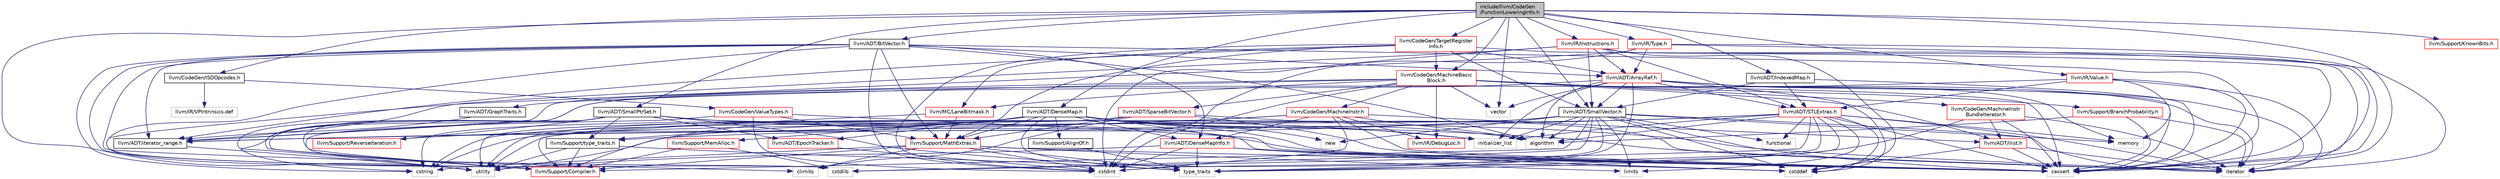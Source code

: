 digraph "include/llvm/CodeGen/FunctionLoweringInfo.h"
{
 // LATEX_PDF_SIZE
  bgcolor="transparent";
  edge [fontname="Helvetica",fontsize="10",labelfontname="Helvetica",labelfontsize="10"];
  node [fontname="Helvetica",fontsize="10",shape=record];
  Node1 [label="include/llvm/CodeGen\l/FunctionLoweringInfo.h",height=0.2,width=0.4,color="black", fillcolor="grey75", style="filled", fontcolor="black",tooltip=" "];
  Node1 -> Node2 [color="midnightblue",fontsize="10",style="solid",fontname="Helvetica"];
  Node2 [label="llvm/ADT/BitVector.h",height=0.2,width=0.4,color="black",URL="$BitVector_8h.html",tooltip=" "];
  Node2 -> Node3 [color="midnightblue",fontsize="10",style="solid",fontname="Helvetica"];
  Node3 [label="llvm/ADT/ArrayRef.h",height=0.2,width=0.4,color="red",URL="$ArrayRef_8h.html",tooltip=" "];
  Node3 -> Node29 [color="midnightblue",fontsize="10",style="solid",fontname="Helvetica"];
  Node29 [label="llvm/ADT/SmallVector.h",height=0.2,width=0.4,color="black",URL="$SmallVector_8h.html",tooltip=" "];
  Node29 -> Node11 [color="midnightblue",fontsize="10",style="solid",fontname="Helvetica"];
  Node11 [label="llvm/Support/Compiler.h",height=0.2,width=0.4,color="red",URL="$Compiler_8h.html",tooltip=" "];
  Node29 -> Node22 [color="midnightblue",fontsize="10",style="solid",fontname="Helvetica"];
  Node22 [label="llvm/Support/type_traits.h",height=0.2,width=0.4,color="black",URL="$type__traits_8h.html",tooltip=" "];
  Node22 -> Node11 [color="midnightblue",fontsize="10",style="solid",fontname="Helvetica"];
  Node22 -> Node18 [color="midnightblue",fontsize="10",style="solid",fontname="Helvetica"];
  Node18 [label="type_traits",height=0.2,width=0.4,color="grey75",tooltip=" "];
  Node22 -> Node23 [color="midnightblue",fontsize="10",style="solid",fontname="Helvetica"];
  Node23 [label="utility",height=0.2,width=0.4,color="grey75",tooltip=" "];
  Node29 -> Node24 [color="midnightblue",fontsize="10",style="solid",fontname="Helvetica"];
  Node24 [label="algorithm",height=0.2,width=0.4,color="grey75",tooltip=" "];
  Node29 -> Node25 [color="midnightblue",fontsize="10",style="solid",fontname="Helvetica"];
  Node25 [label="cassert",height=0.2,width=0.4,color="grey75",tooltip=" "];
  Node29 -> Node20 [color="midnightblue",fontsize="10",style="solid",fontname="Helvetica"];
  Node20 [label="cstddef",height=0.2,width=0.4,color="grey75",tooltip=" "];
  Node29 -> Node30 [color="midnightblue",fontsize="10",style="solid",fontname="Helvetica"];
  Node30 [label="cstdlib",height=0.2,width=0.4,color="grey75",tooltip=" "];
  Node29 -> Node19 [color="midnightblue",fontsize="10",style="solid",fontname="Helvetica"];
  Node19 [label="cstring",height=0.2,width=0.4,color="grey75",tooltip=" "];
  Node29 -> Node31 [color="midnightblue",fontsize="10",style="solid",fontname="Helvetica"];
  Node31 [label="functional",height=0.2,width=0.4,color="grey75",tooltip=" "];
  Node29 -> Node32 [color="midnightblue",fontsize="10",style="solid",fontname="Helvetica"];
  Node32 [label="initializer_list",height=0.2,width=0.4,color="grey75",tooltip=" "];
  Node29 -> Node33 [color="midnightblue",fontsize="10",style="solid",fontname="Helvetica"];
  Node33 [label="iterator",height=0.2,width=0.4,color="grey75",tooltip=" "];
  Node29 -> Node17 [color="midnightblue",fontsize="10",style="solid",fontname="Helvetica"];
  Node17 [label="limits",height=0.2,width=0.4,color="grey75",tooltip=" "];
  Node29 -> Node34 [color="midnightblue",fontsize="10",style="solid",fontname="Helvetica"];
  Node34 [label="memory",height=0.2,width=0.4,color="grey75",tooltip=" "];
  Node29 -> Node35 [color="midnightblue",fontsize="10",style="solid",fontname="Helvetica"];
  Node35 [label="new",height=0.2,width=0.4,color="grey75",tooltip=" "];
  Node29 -> Node18 [color="midnightblue",fontsize="10",style="solid",fontname="Helvetica"];
  Node29 -> Node23 [color="midnightblue",fontsize="10",style="solid",fontname="Helvetica"];
  Node3 -> Node36 [color="midnightblue",fontsize="10",style="solid",fontname="Helvetica"];
  Node36 [label="llvm/ADT/STLExtras.h",height=0.2,width=0.4,color="red",URL="$STLExtras_8h.html",tooltip=" "];
  Node36 -> Node41 [color="midnightblue",fontsize="10",style="solid",fontname="Helvetica"];
  Node41 [label="llvm/ADT/iterator_range.h",height=0.2,width=0.4,color="black",URL="$iterator__range_8h.html",tooltip=" "];
  Node41 -> Node23 [color="midnightblue",fontsize="10",style="solid",fontname="Helvetica"];
  Node36 -> Node24 [color="midnightblue",fontsize="10",style="solid",fontname="Helvetica"];
  Node36 -> Node25 [color="midnightblue",fontsize="10",style="solid",fontname="Helvetica"];
  Node36 -> Node20 [color="midnightblue",fontsize="10",style="solid",fontname="Helvetica"];
  Node36 -> Node16 [color="midnightblue",fontsize="10",style="solid",fontname="Helvetica"];
  Node16 [label="cstdint",height=0.2,width=0.4,color="grey75",tooltip=" "];
  Node36 -> Node30 [color="midnightblue",fontsize="10",style="solid",fontname="Helvetica"];
  Node36 -> Node31 [color="midnightblue",fontsize="10",style="solid",fontname="Helvetica"];
  Node36 -> Node32 [color="midnightblue",fontsize="10",style="solid",fontname="Helvetica"];
  Node36 -> Node33 [color="midnightblue",fontsize="10",style="solid",fontname="Helvetica"];
  Node36 -> Node17 [color="midnightblue",fontsize="10",style="solid",fontname="Helvetica"];
  Node36 -> Node34 [color="midnightblue",fontsize="10",style="solid",fontname="Helvetica"];
  Node36 -> Node18 [color="midnightblue",fontsize="10",style="solid",fontname="Helvetica"];
  Node36 -> Node23 [color="midnightblue",fontsize="10",style="solid",fontname="Helvetica"];
  Node3 -> Node11 [color="midnightblue",fontsize="10",style="solid",fontname="Helvetica"];
  Node3 -> Node24 [color="midnightblue",fontsize="10",style="solid",fontname="Helvetica"];
  Node3 -> Node25 [color="midnightblue",fontsize="10",style="solid",fontname="Helvetica"];
  Node3 -> Node20 [color="midnightblue",fontsize="10",style="solid",fontname="Helvetica"];
  Node3 -> Node32 [color="midnightblue",fontsize="10",style="solid",fontname="Helvetica"];
  Node3 -> Node33 [color="midnightblue",fontsize="10",style="solid",fontname="Helvetica"];
  Node3 -> Node34 [color="midnightblue",fontsize="10",style="solid",fontname="Helvetica"];
  Node3 -> Node18 [color="midnightblue",fontsize="10",style="solid",fontname="Helvetica"];
  Node3 -> Node44 [color="midnightblue",fontsize="10",style="solid",fontname="Helvetica"];
  Node44 [label="vector",height=0.2,width=0.4,color="grey75",tooltip=" "];
  Node2 -> Node45 [color="midnightblue",fontsize="10",style="solid",fontname="Helvetica"];
  Node45 [label="llvm/ADT/DenseMapInfo.h",height=0.2,width=0.4,color="red",URL="$DenseMapInfo_8h.html",tooltip=" "];
  Node45 -> Node25 [color="midnightblue",fontsize="10",style="solid",fontname="Helvetica"];
  Node45 -> Node20 [color="midnightblue",fontsize="10",style="solid",fontname="Helvetica"];
  Node45 -> Node16 [color="midnightblue",fontsize="10",style="solid",fontname="Helvetica"];
  Node45 -> Node18 [color="midnightblue",fontsize="10",style="solid",fontname="Helvetica"];
  Node45 -> Node23 [color="midnightblue",fontsize="10",style="solid",fontname="Helvetica"];
  Node2 -> Node41 [color="midnightblue",fontsize="10",style="solid",fontname="Helvetica"];
  Node2 -> Node47 [color="midnightblue",fontsize="10",style="solid",fontname="Helvetica"];
  Node47 [label="llvm/Support/MathExtras.h",height=0.2,width=0.4,color="red",URL="$MathExtras_8h.html",tooltip=" "];
  Node47 -> Node11 [color="midnightblue",fontsize="10",style="solid",fontname="Helvetica"];
  Node47 -> Node25 [color="midnightblue",fontsize="10",style="solid",fontname="Helvetica"];
  Node47 -> Node48 [color="midnightblue",fontsize="10",style="solid",fontname="Helvetica"];
  Node48 [label="climits",height=0.2,width=0.4,color="grey75",tooltip=" "];
  Node47 -> Node16 [color="midnightblue",fontsize="10",style="solid",fontname="Helvetica"];
  Node47 -> Node19 [color="midnightblue",fontsize="10",style="solid",fontname="Helvetica"];
  Node47 -> Node17 [color="midnightblue",fontsize="10",style="solid",fontname="Helvetica"];
  Node47 -> Node18 [color="midnightblue",fontsize="10",style="solid",fontname="Helvetica"];
  Node2 -> Node24 [color="midnightblue",fontsize="10",style="solid",fontname="Helvetica"];
  Node2 -> Node25 [color="midnightblue",fontsize="10",style="solid",fontname="Helvetica"];
  Node2 -> Node48 [color="midnightblue",fontsize="10",style="solid",fontname="Helvetica"];
  Node2 -> Node16 [color="midnightblue",fontsize="10",style="solid",fontname="Helvetica"];
  Node2 -> Node30 [color="midnightblue",fontsize="10",style="solid",fontname="Helvetica"];
  Node2 -> Node19 [color="midnightblue",fontsize="10",style="solid",fontname="Helvetica"];
  Node2 -> Node23 [color="midnightblue",fontsize="10",style="solid",fontname="Helvetica"];
  Node1 -> Node49 [color="midnightblue",fontsize="10",style="solid",fontname="Helvetica"];
  Node49 [label="llvm/ADT/DenseMap.h",height=0.2,width=0.4,color="black",URL="$DenseMap_8h.html",tooltip=" "];
  Node49 -> Node45 [color="midnightblue",fontsize="10",style="solid",fontname="Helvetica"];
  Node49 -> Node50 [color="midnightblue",fontsize="10",style="solid",fontname="Helvetica"];
  Node50 [label="llvm/ADT/EpochTracker.h",height=0.2,width=0.4,color="red",URL="$EpochTracker_8h.html",tooltip=" "];
  Node50 -> Node16 [color="midnightblue",fontsize="10",style="solid",fontname="Helvetica"];
  Node49 -> Node51 [color="midnightblue",fontsize="10",style="solid",fontname="Helvetica"];
  Node51 [label="llvm/Support/AlignOf.h",height=0.2,width=0.4,color="black",URL="$AlignOf_8h.html",tooltip=" "];
  Node51 -> Node18 [color="midnightblue",fontsize="10",style="solid",fontname="Helvetica"];
  Node49 -> Node11 [color="midnightblue",fontsize="10",style="solid",fontname="Helvetica"];
  Node49 -> Node47 [color="midnightblue",fontsize="10",style="solid",fontname="Helvetica"];
  Node49 -> Node52 [color="midnightblue",fontsize="10",style="solid",fontname="Helvetica"];
  Node52 [label="llvm/Support/MemAlloc.h",height=0.2,width=0.4,color="red",URL="$MemAlloc_8h.html",tooltip=" "];
  Node52 -> Node11 [color="midnightblue",fontsize="10",style="solid",fontname="Helvetica"];
  Node52 -> Node30 [color="midnightblue",fontsize="10",style="solid",fontname="Helvetica"];
  Node49 -> Node53 [color="midnightblue",fontsize="10",style="solid",fontname="Helvetica"];
  Node53 [label="llvm/Support/ReverseIteration.h",height=0.2,width=0.4,color="red",URL="$ReverseIteration_8h.html",tooltip=" "];
  Node49 -> Node22 [color="midnightblue",fontsize="10",style="solid",fontname="Helvetica"];
  Node49 -> Node24 [color="midnightblue",fontsize="10",style="solid",fontname="Helvetica"];
  Node49 -> Node25 [color="midnightblue",fontsize="10",style="solid",fontname="Helvetica"];
  Node49 -> Node20 [color="midnightblue",fontsize="10",style="solid",fontname="Helvetica"];
  Node49 -> Node19 [color="midnightblue",fontsize="10",style="solid",fontname="Helvetica"];
  Node49 -> Node32 [color="midnightblue",fontsize="10",style="solid",fontname="Helvetica"];
  Node49 -> Node33 [color="midnightblue",fontsize="10",style="solid",fontname="Helvetica"];
  Node49 -> Node35 [color="midnightblue",fontsize="10",style="solid",fontname="Helvetica"];
  Node49 -> Node18 [color="midnightblue",fontsize="10",style="solid",fontname="Helvetica"];
  Node49 -> Node23 [color="midnightblue",fontsize="10",style="solid",fontname="Helvetica"];
  Node1 -> Node55 [color="midnightblue",fontsize="10",style="solid",fontname="Helvetica"];
  Node55 [label="llvm/ADT/IndexedMap.h",height=0.2,width=0.4,color="black",URL="$IndexedMap_8h.html",tooltip=" "];
  Node55 -> Node29 [color="midnightblue",fontsize="10",style="solid",fontname="Helvetica"];
  Node55 -> Node36 [color="midnightblue",fontsize="10",style="solid",fontname="Helvetica"];
  Node55 -> Node25 [color="midnightblue",fontsize="10",style="solid",fontname="Helvetica"];
  Node1 -> Node56 [color="midnightblue",fontsize="10",style="solid",fontname="Helvetica"];
  Node56 [label="llvm/ADT/SmallPtrSet.h",height=0.2,width=0.4,color="black",URL="$SmallPtrSet_8h.html",tooltip=" "];
  Node56 -> Node50 [color="midnightblue",fontsize="10",style="solid",fontname="Helvetica"];
  Node56 -> Node11 [color="midnightblue",fontsize="10",style="solid",fontname="Helvetica"];
  Node56 -> Node53 [color="midnightblue",fontsize="10",style="solid",fontname="Helvetica"];
  Node56 -> Node22 [color="midnightblue",fontsize="10",style="solid",fontname="Helvetica"];
  Node56 -> Node25 [color="midnightblue",fontsize="10",style="solid",fontname="Helvetica"];
  Node56 -> Node20 [color="midnightblue",fontsize="10",style="solid",fontname="Helvetica"];
  Node56 -> Node30 [color="midnightblue",fontsize="10",style="solid",fontname="Helvetica"];
  Node56 -> Node19 [color="midnightblue",fontsize="10",style="solid",fontname="Helvetica"];
  Node56 -> Node32 [color="midnightblue",fontsize="10",style="solid",fontname="Helvetica"];
  Node56 -> Node33 [color="midnightblue",fontsize="10",style="solid",fontname="Helvetica"];
  Node56 -> Node23 [color="midnightblue",fontsize="10",style="solid",fontname="Helvetica"];
  Node1 -> Node29 [color="midnightblue",fontsize="10",style="solid",fontname="Helvetica"];
  Node1 -> Node57 [color="midnightblue",fontsize="10",style="solid",fontname="Helvetica"];
  Node57 [label="llvm/CodeGen/ISDOpcodes.h",height=0.2,width=0.4,color="black",URL="$ISDOpcodes_8h.html",tooltip=" "];
  Node57 -> Node58 [color="midnightblue",fontsize="10",style="solid",fontname="Helvetica"];
  Node58 [label="llvm/CodeGen/ValueTypes.h",height=0.2,width=0.4,color="red",URL="$ValueTypes_8h.html",tooltip=" "];
  Node58 -> Node11 [color="midnightblue",fontsize="10",style="solid",fontname="Helvetica"];
  Node58 -> Node47 [color="midnightblue",fontsize="10",style="solid",fontname="Helvetica"];
  Node58 -> Node25 [color="midnightblue",fontsize="10",style="solid",fontname="Helvetica"];
  Node58 -> Node16 [color="midnightblue",fontsize="10",style="solid",fontname="Helvetica"];
  Node57 -> Node66 [color="midnightblue",fontsize="10",style="solid",fontname="Helvetica"];
  Node66 [label="llvm/IR/VPIntrinsics.def",height=0.2,width=0.4,color="grey75",tooltip=" "];
  Node1 -> Node67 [color="midnightblue",fontsize="10",style="solid",fontname="Helvetica"];
  Node67 [label="llvm/CodeGen/MachineBasic\lBlock.h",height=0.2,width=0.4,color="red",URL="$MachineBasicBlock_8h.html",tooltip=" "];
  Node67 -> Node68 [color="midnightblue",fontsize="10",style="solid",fontname="Helvetica"];
  Node68 [label="llvm/ADT/GraphTraits.h",height=0.2,width=0.4,color="black",URL="$GraphTraits_8h.html",tooltip=" "];
  Node68 -> Node41 [color="midnightblue",fontsize="10",style="solid",fontname="Helvetica"];
  Node67 -> Node69 [color="midnightblue",fontsize="10",style="solid",fontname="Helvetica"];
  Node69 [label="llvm/ADT/SparseBitVector.h",height=0.2,width=0.4,color="red",URL="$SparseBitVector_8h.html",tooltip=" "];
  Node69 -> Node47 [color="midnightblue",fontsize="10",style="solid",fontname="Helvetica"];
  Node69 -> Node25 [color="midnightblue",fontsize="10",style="solid",fontname="Helvetica"];
  Node69 -> Node48 [color="midnightblue",fontsize="10",style="solid",fontname="Helvetica"];
  Node69 -> Node19 [color="midnightblue",fontsize="10",style="solid",fontname="Helvetica"];
  Node69 -> Node33 [color="midnightblue",fontsize="10",style="solid",fontname="Helvetica"];
  Node67 -> Node71 [color="midnightblue",fontsize="10",style="solid",fontname="Helvetica"];
  Node71 [label="llvm/ADT/ilist.h",height=0.2,width=0.4,color="red",URL="$ilist_8h.html",tooltip=" "];
  Node71 -> Node25 [color="midnightblue",fontsize="10",style="solid",fontname="Helvetica"];
  Node71 -> Node20 [color="midnightblue",fontsize="10",style="solid",fontname="Helvetica"];
  Node71 -> Node33 [color="midnightblue",fontsize="10",style="solid",fontname="Helvetica"];
  Node67 -> Node41 [color="midnightblue",fontsize="10",style="solid",fontname="Helvetica"];
  Node67 -> Node79 [color="midnightblue",fontsize="10",style="solid",fontname="Helvetica"];
  Node79 [label="llvm/CodeGen/MachineInstr.h",height=0.2,width=0.4,color="red",URL="$MachineInstr_8h.html",tooltip=" "];
  Node79 -> Node45 [color="midnightblue",fontsize="10",style="solid",fontname="Helvetica"];
  Node79 -> Node71 [color="midnightblue",fontsize="10",style="solid",fontname="Helvetica"];
  Node79 -> Node41 [color="midnightblue",fontsize="10",style="solid",fontname="Helvetica"];
  Node79 -> Node125 [color="midnightblue",fontsize="10",style="solid",fontname="Helvetica"];
  Node125 [label="llvm/IR/DebugLoc.h",height=0.2,width=0.4,color="red",URL="$DebugLoc_8h.html",tooltip=" "];
  Node79 -> Node24 [color="midnightblue",fontsize="10",style="solid",fontname="Helvetica"];
  Node79 -> Node25 [color="midnightblue",fontsize="10",style="solid",fontname="Helvetica"];
  Node79 -> Node16 [color="midnightblue",fontsize="10",style="solid",fontname="Helvetica"];
  Node79 -> Node23 [color="midnightblue",fontsize="10",style="solid",fontname="Helvetica"];
  Node67 -> Node138 [color="midnightblue",fontsize="10",style="solid",fontname="Helvetica"];
  Node138 [label="llvm/CodeGen/MachineInstr\lBundleIterator.h",height=0.2,width=0.4,color="red",URL="$MachineInstrBundleIterator_8h.html",tooltip=" "];
  Node138 -> Node71 [color="midnightblue",fontsize="10",style="solid",fontname="Helvetica"];
  Node138 -> Node25 [color="midnightblue",fontsize="10",style="solid",fontname="Helvetica"];
  Node138 -> Node33 [color="midnightblue",fontsize="10",style="solid",fontname="Helvetica"];
  Node138 -> Node18 [color="midnightblue",fontsize="10",style="solid",fontname="Helvetica"];
  Node67 -> Node125 [color="midnightblue",fontsize="10",style="solid",fontname="Helvetica"];
  Node67 -> Node139 [color="midnightblue",fontsize="10",style="solid",fontname="Helvetica"];
  Node139 [label="llvm/MC/LaneBitmask.h",height=0.2,width=0.4,color="red",URL="$LaneBitmask_8h.html",tooltip=" "];
  Node139 -> Node11 [color="midnightblue",fontsize="10",style="solid",fontname="Helvetica"];
  Node139 -> Node47 [color="midnightblue",fontsize="10",style="solid",fontname="Helvetica"];
  Node67 -> Node143 [color="midnightblue",fontsize="10",style="solid",fontname="Helvetica"];
  Node143 [label="llvm/Support/BranchProbability.h",height=0.2,width=0.4,color="red",URL="$BranchProbability_8h.html",tooltip=" "];
  Node143 -> Node24 [color="midnightblue",fontsize="10",style="solid",fontname="Helvetica"];
  Node143 -> Node25 [color="midnightblue",fontsize="10",style="solid",fontname="Helvetica"];
  Node143 -> Node33 [color="midnightblue",fontsize="10",style="solid",fontname="Helvetica"];
  Node67 -> Node25 [color="midnightblue",fontsize="10",style="solid",fontname="Helvetica"];
  Node67 -> Node16 [color="midnightblue",fontsize="10",style="solid",fontname="Helvetica"];
  Node67 -> Node33 [color="midnightblue",fontsize="10",style="solid",fontname="Helvetica"];
  Node67 -> Node44 [color="midnightblue",fontsize="10",style="solid",fontname="Helvetica"];
  Node1 -> Node145 [color="midnightblue",fontsize="10",style="solid",fontname="Helvetica"];
  Node145 [label="llvm/CodeGen/TargetRegister\lInfo.h",height=0.2,width=0.4,color="red",URL="$TargetRegisterInfo_8h.html",tooltip=" "];
  Node145 -> Node3 [color="midnightblue",fontsize="10",style="solid",fontname="Helvetica"];
  Node145 -> Node29 [color="midnightblue",fontsize="10",style="solid",fontname="Helvetica"];
  Node145 -> Node41 [color="midnightblue",fontsize="10",style="solid",fontname="Helvetica"];
  Node145 -> Node67 [color="midnightblue",fontsize="10",style="solid",fontname="Helvetica"];
  Node145 -> Node139 [color="midnightblue",fontsize="10",style="solid",fontname="Helvetica"];
  Node145 -> Node47 [color="midnightblue",fontsize="10",style="solid",fontname="Helvetica"];
  Node145 -> Node25 [color="midnightblue",fontsize="10",style="solid",fontname="Helvetica"];
  Node145 -> Node16 [color="midnightblue",fontsize="10",style="solid",fontname="Helvetica"];
  Node1 -> Node148 [color="midnightblue",fontsize="10",style="solid",fontname="Helvetica"];
  Node148 [label="llvm/IR/Instructions.h",height=0.2,width=0.4,color="red",URL="$Instructions_8h.html",tooltip=" "];
  Node148 -> Node3 [color="midnightblue",fontsize="10",style="solid",fontname="Helvetica"];
  Node148 -> Node36 [color="midnightblue",fontsize="10",style="solid",fontname="Helvetica"];
  Node148 -> Node29 [color="midnightblue",fontsize="10",style="solid",fontname="Helvetica"];
  Node148 -> Node41 [color="midnightblue",fontsize="10",style="solid",fontname="Helvetica"];
  Node148 -> Node25 [color="midnightblue",fontsize="10",style="solid",fontname="Helvetica"];
  Node148 -> Node20 [color="midnightblue",fontsize="10",style="solid",fontname="Helvetica"];
  Node148 -> Node16 [color="midnightblue",fontsize="10",style="solid",fontname="Helvetica"];
  Node148 -> Node33 [color="midnightblue",fontsize="10",style="solid",fontname="Helvetica"];
  Node1 -> Node114 [color="midnightblue",fontsize="10",style="solid",fontname="Helvetica"];
  Node114 [label="llvm/IR/Type.h",height=0.2,width=0.4,color="red",URL="$Type_8h.html",tooltip=" "];
  Node114 -> Node3 [color="midnightblue",fontsize="10",style="solid",fontname="Helvetica"];
  Node114 -> Node11 [color="midnightblue",fontsize="10",style="solid",fontname="Helvetica"];
  Node114 -> Node25 [color="midnightblue",fontsize="10",style="solid",fontname="Helvetica"];
  Node114 -> Node16 [color="midnightblue",fontsize="10",style="solid",fontname="Helvetica"];
  Node114 -> Node33 [color="midnightblue",fontsize="10",style="solid",fontname="Helvetica"];
  Node1 -> Node100 [color="midnightblue",fontsize="10",style="solid",fontname="Helvetica"];
  Node100 [label="llvm/IR/Value.h",height=0.2,width=0.4,color="red",URL="$Value_8h.html",tooltip=" "];
  Node100 -> Node36 [color="midnightblue",fontsize="10",style="solid",fontname="Helvetica"];
  Node100 -> Node41 [color="midnightblue",fontsize="10",style="solid",fontname="Helvetica"];
  Node100 -> Node25 [color="midnightblue",fontsize="10",style="solid",fontname="Helvetica"];
  Node100 -> Node33 [color="midnightblue",fontsize="10",style="solid",fontname="Helvetica"];
  Node100 -> Node34 [color="midnightblue",fontsize="10",style="solid",fontname="Helvetica"];
  Node1 -> Node170 [color="midnightblue",fontsize="10",style="solid",fontname="Helvetica"];
  Node170 [label="llvm/Support/KnownBits.h",height=0.2,width=0.4,color="red",URL="$KnownBits_8h.html",tooltip=" "];
  Node1 -> Node25 [color="midnightblue",fontsize="10",style="solid",fontname="Helvetica"];
  Node1 -> Node23 [color="midnightblue",fontsize="10",style="solid",fontname="Helvetica"];
  Node1 -> Node44 [color="midnightblue",fontsize="10",style="solid",fontname="Helvetica"];
}
